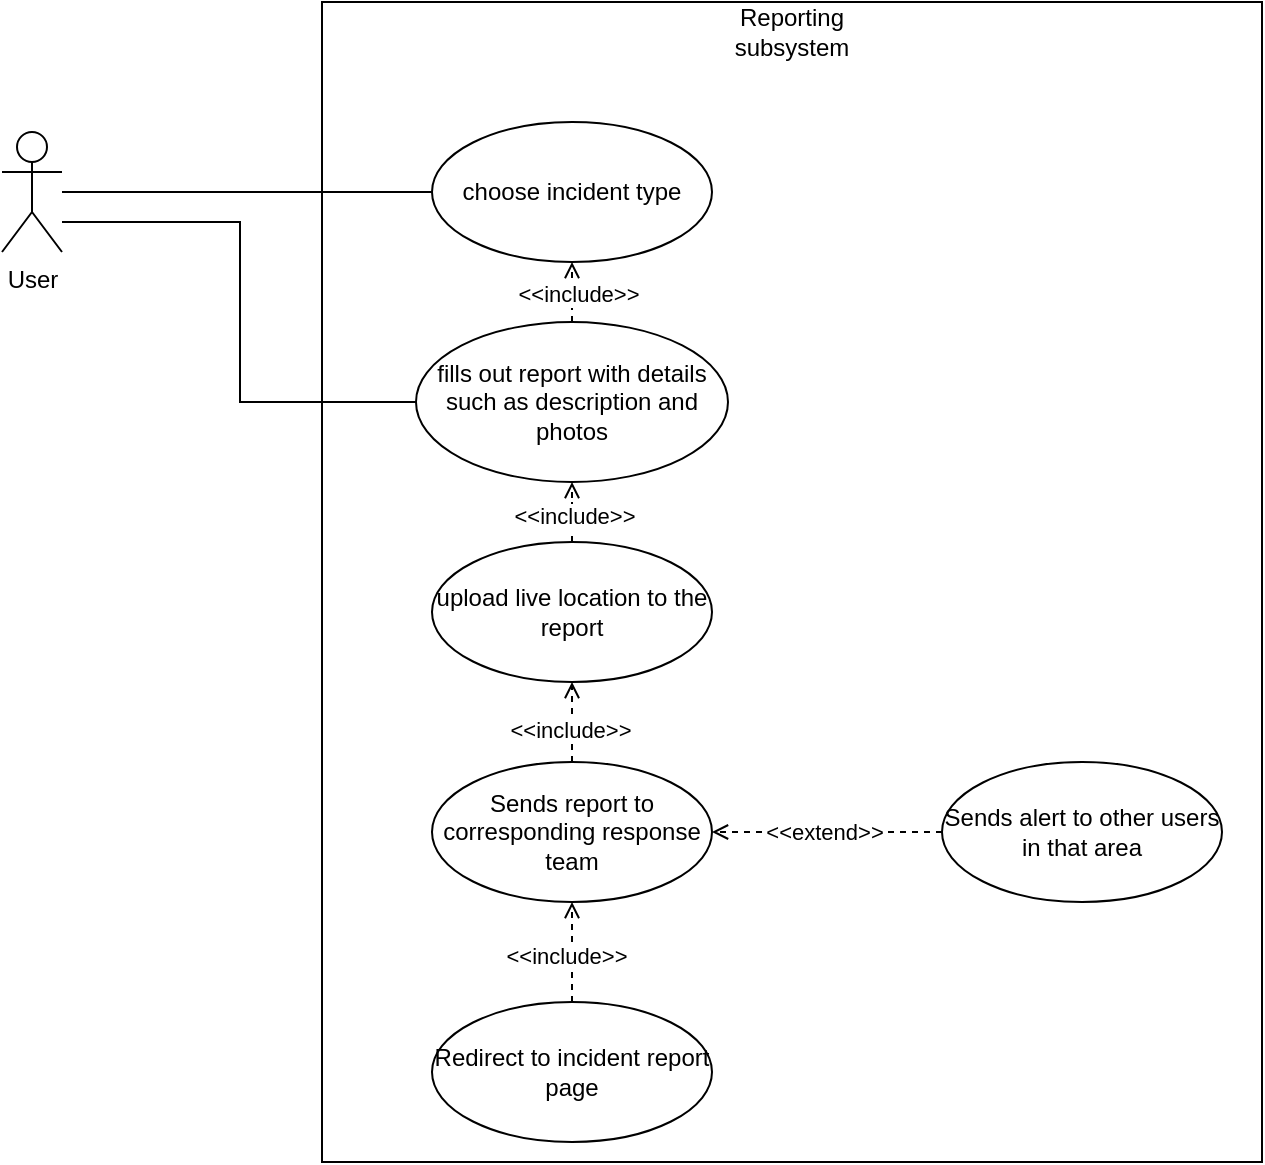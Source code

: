<mxfile version="26.1.1">
  <diagram name="Page-1" id="vcaNRCK39FcBLp1qmmRz">
    <mxGraphModel dx="1050" dy="558" grid="1" gridSize="10" guides="1" tooltips="1" connect="1" arrows="1" fold="1" page="1" pageScale="1" pageWidth="827" pageHeight="1169" math="0" shadow="0">
      <root>
        <mxCell id="0" />
        <mxCell id="1" parent="0" />
        <mxCell id="sEr-CS446hN8R4enNYc5-24" value="" style="rounded=0;whiteSpace=wrap;html=1;" parent="1" vertex="1">
          <mxGeometry x="230" y="10" width="470" height="580" as="geometry" />
        </mxCell>
        <mxCell id="sEr-CS446hN8R4enNYc5-2" value="Reporting subsystem" style="text;html=1;align=center;verticalAlign=middle;whiteSpace=wrap;rounded=0;" parent="1" vertex="1">
          <mxGeometry x="435" y="10" width="60" height="30" as="geometry" />
        </mxCell>
        <mxCell id="sEr-CS446hN8R4enNYc5-26" style="edgeStyle=orthogonalEdgeStyle;rounded=0;orthogonalLoop=1;jettySize=auto;html=1;entryX=0;entryY=0.5;entryDx=0;entryDy=0;endArrow=none;startFill=0;" parent="1" source="sEr-CS446hN8R4enNYc5-3" target="sEr-CS446hN8R4enNYc5-25" edge="1">
          <mxGeometry relative="1" as="geometry" />
        </mxCell>
        <mxCell id="sEr-CS446hN8R4enNYc5-28" style="edgeStyle=orthogonalEdgeStyle;rounded=0;orthogonalLoop=1;jettySize=auto;html=1;entryX=0;entryY=0.5;entryDx=0;entryDy=0;endArrow=none;startFill=0;" parent="1" source="sEr-CS446hN8R4enNYc5-3" target="sEr-CS446hN8R4enNYc5-10" edge="1">
          <mxGeometry relative="1" as="geometry">
            <Array as="points">
              <mxPoint x="189" y="120" />
              <mxPoint x="189" y="210" />
            </Array>
          </mxGeometry>
        </mxCell>
        <mxCell id="sEr-CS446hN8R4enNYc5-3" value="&lt;div&gt;User&lt;/div&gt;&lt;div&gt;&lt;br&gt;&lt;/div&gt;" style="shape=umlActor;verticalLabelPosition=bottom;verticalAlign=top;html=1;outlineConnect=0;" parent="1" vertex="1">
          <mxGeometry x="70" y="75" width="30" height="60" as="geometry" />
        </mxCell>
        <mxCell id="sEr-CS446hN8R4enNYc5-11" value="" style="edgeStyle=orthogonalEdgeStyle;rounded=0;orthogonalLoop=1;jettySize=auto;html=1;dashed=1;endArrow=open;endFill=0;entryX=0.5;entryY=1;entryDx=0;entryDy=0;" parent="1" source="sEr-CS446hN8R4enNYc5-10" target="sEr-CS446hN8R4enNYc5-25" edge="1">
          <mxGeometry relative="1" as="geometry">
            <mxPoint x="414" y="150" as="targetPoint" />
          </mxGeometry>
        </mxCell>
        <mxCell id="sEr-CS446hN8R4enNYc5-13" value="&amp;lt;&amp;lt;include&amp;gt;&amp;gt;" style="edgeLabel;html=1;align=center;verticalAlign=middle;resizable=0;points=[];" parent="sEr-CS446hN8R4enNYc5-11" vertex="1" connectable="0">
          <mxGeometry x="0.36" y="-3" relative="1" as="geometry">
            <mxPoint as="offset" />
          </mxGeometry>
        </mxCell>
        <mxCell id="sEr-CS446hN8R4enNYc5-10" value="&lt;div&gt;fills out report with details such as description and photos&lt;/div&gt;" style="ellipse;whiteSpace=wrap;html=1;" parent="1" vertex="1">
          <mxGeometry x="277" y="170" width="156" height="80" as="geometry" />
        </mxCell>
        <mxCell id="sEr-CS446hN8R4enNYc5-17" value="" style="edgeStyle=orthogonalEdgeStyle;rounded=0;orthogonalLoop=1;jettySize=auto;html=1;dashed=1;endArrow=open;endFill=0;" parent="1" source="sEr-CS446hN8R4enNYc5-16" target="sEr-CS446hN8R4enNYc5-10" edge="1">
          <mxGeometry relative="1" as="geometry" />
        </mxCell>
        <mxCell id="sEr-CS446hN8R4enNYc5-18" value="&amp;lt;&amp;lt;include&amp;gt;&amp;gt;" style="edgeLabel;html=1;align=center;verticalAlign=middle;resizable=0;points=[];" parent="sEr-CS446hN8R4enNYc5-17" vertex="1" connectable="0">
          <mxGeometry x="0.32" y="-1" relative="1" as="geometry">
            <mxPoint as="offset" />
          </mxGeometry>
        </mxCell>
        <mxCell id="sEr-CS446hN8R4enNYc5-16" value="upload live location to the report" style="ellipse;whiteSpace=wrap;html=1;" parent="1" vertex="1">
          <mxGeometry x="285" y="280" width="140" height="70" as="geometry" />
        </mxCell>
        <mxCell id="sEr-CS446hN8R4enNYc5-25" value="&lt;div&gt;choose incident type&lt;/div&gt;" style="ellipse;whiteSpace=wrap;html=1;" parent="1" vertex="1">
          <mxGeometry x="285" y="70" width="140" height="70" as="geometry" />
        </mxCell>
        <mxCell id="puhgBUqf-_NOQKSASlPI-2" value="" style="edgeStyle=orthogonalEdgeStyle;rounded=0;orthogonalLoop=1;jettySize=auto;html=1;dashed=1;endArrow=open;endFill=0;" parent="1" source="puhgBUqf-_NOQKSASlPI-1" target="sEr-CS446hN8R4enNYc5-16" edge="1">
          <mxGeometry relative="1" as="geometry" />
        </mxCell>
        <mxCell id="puhgBUqf-_NOQKSASlPI-3" value="&amp;lt;&amp;lt;include&amp;gt;&amp;gt;" style="edgeLabel;html=1;align=center;verticalAlign=middle;resizable=0;points=[];" parent="puhgBUqf-_NOQKSASlPI-2" vertex="1" connectable="0">
          <mxGeometry x="-0.2" y="1" relative="1" as="geometry">
            <mxPoint as="offset" />
          </mxGeometry>
        </mxCell>
        <mxCell id="puhgBUqf-_NOQKSASlPI-1" value="Sends report to corresponding response team" style="ellipse;whiteSpace=wrap;html=1;" parent="1" vertex="1">
          <mxGeometry x="285" y="390" width="140" height="70" as="geometry" />
        </mxCell>
        <mxCell id="puhgBUqf-_NOQKSASlPI-5" value="" style="edgeStyle=orthogonalEdgeStyle;rounded=0;orthogonalLoop=1;jettySize=auto;html=1;dashed=1;endArrow=open;endFill=0;" parent="1" source="puhgBUqf-_NOQKSASlPI-4" target="puhgBUqf-_NOQKSASlPI-1" edge="1">
          <mxGeometry relative="1" as="geometry" />
        </mxCell>
        <mxCell id="puhgBUqf-_NOQKSASlPI-7" value="&amp;lt;&amp;lt;extend&amp;gt;&amp;gt;" style="edgeLabel;html=1;align=center;verticalAlign=middle;resizable=0;points=[];" parent="puhgBUqf-_NOQKSASlPI-5" vertex="1" connectable="0">
          <mxGeometry x="0.35" relative="1" as="geometry">
            <mxPoint x="18" as="offset" />
          </mxGeometry>
        </mxCell>
        <mxCell id="puhgBUqf-_NOQKSASlPI-4" value="Sends alert to other users in that area" style="ellipse;whiteSpace=wrap;html=1;" parent="1" vertex="1">
          <mxGeometry x="540" y="390" width="140" height="70" as="geometry" />
        </mxCell>
        <mxCell id="puhgBUqf-_NOQKSASlPI-9" value="" style="edgeStyle=orthogonalEdgeStyle;rounded=0;orthogonalLoop=1;jettySize=auto;html=1;dashed=1;endArrow=open;endFill=0;" parent="1" source="puhgBUqf-_NOQKSASlPI-8" target="puhgBUqf-_NOQKSASlPI-1" edge="1">
          <mxGeometry relative="1" as="geometry" />
        </mxCell>
        <mxCell id="puhgBUqf-_NOQKSASlPI-11" value="&amp;lt;&amp;lt;include&amp;gt;&amp;gt;" style="edgeLabel;html=1;align=center;verticalAlign=middle;resizable=0;points=[];" parent="puhgBUqf-_NOQKSASlPI-9" vertex="1" connectable="0">
          <mxGeometry x="-0.08" y="3" relative="1" as="geometry">
            <mxPoint as="offset" />
          </mxGeometry>
        </mxCell>
        <mxCell id="puhgBUqf-_NOQKSASlPI-8" value="Redirect to incident report page" style="ellipse;whiteSpace=wrap;html=1;" parent="1" vertex="1">
          <mxGeometry x="285" y="510" width="140" height="70" as="geometry" />
        </mxCell>
      </root>
    </mxGraphModel>
  </diagram>
</mxfile>

